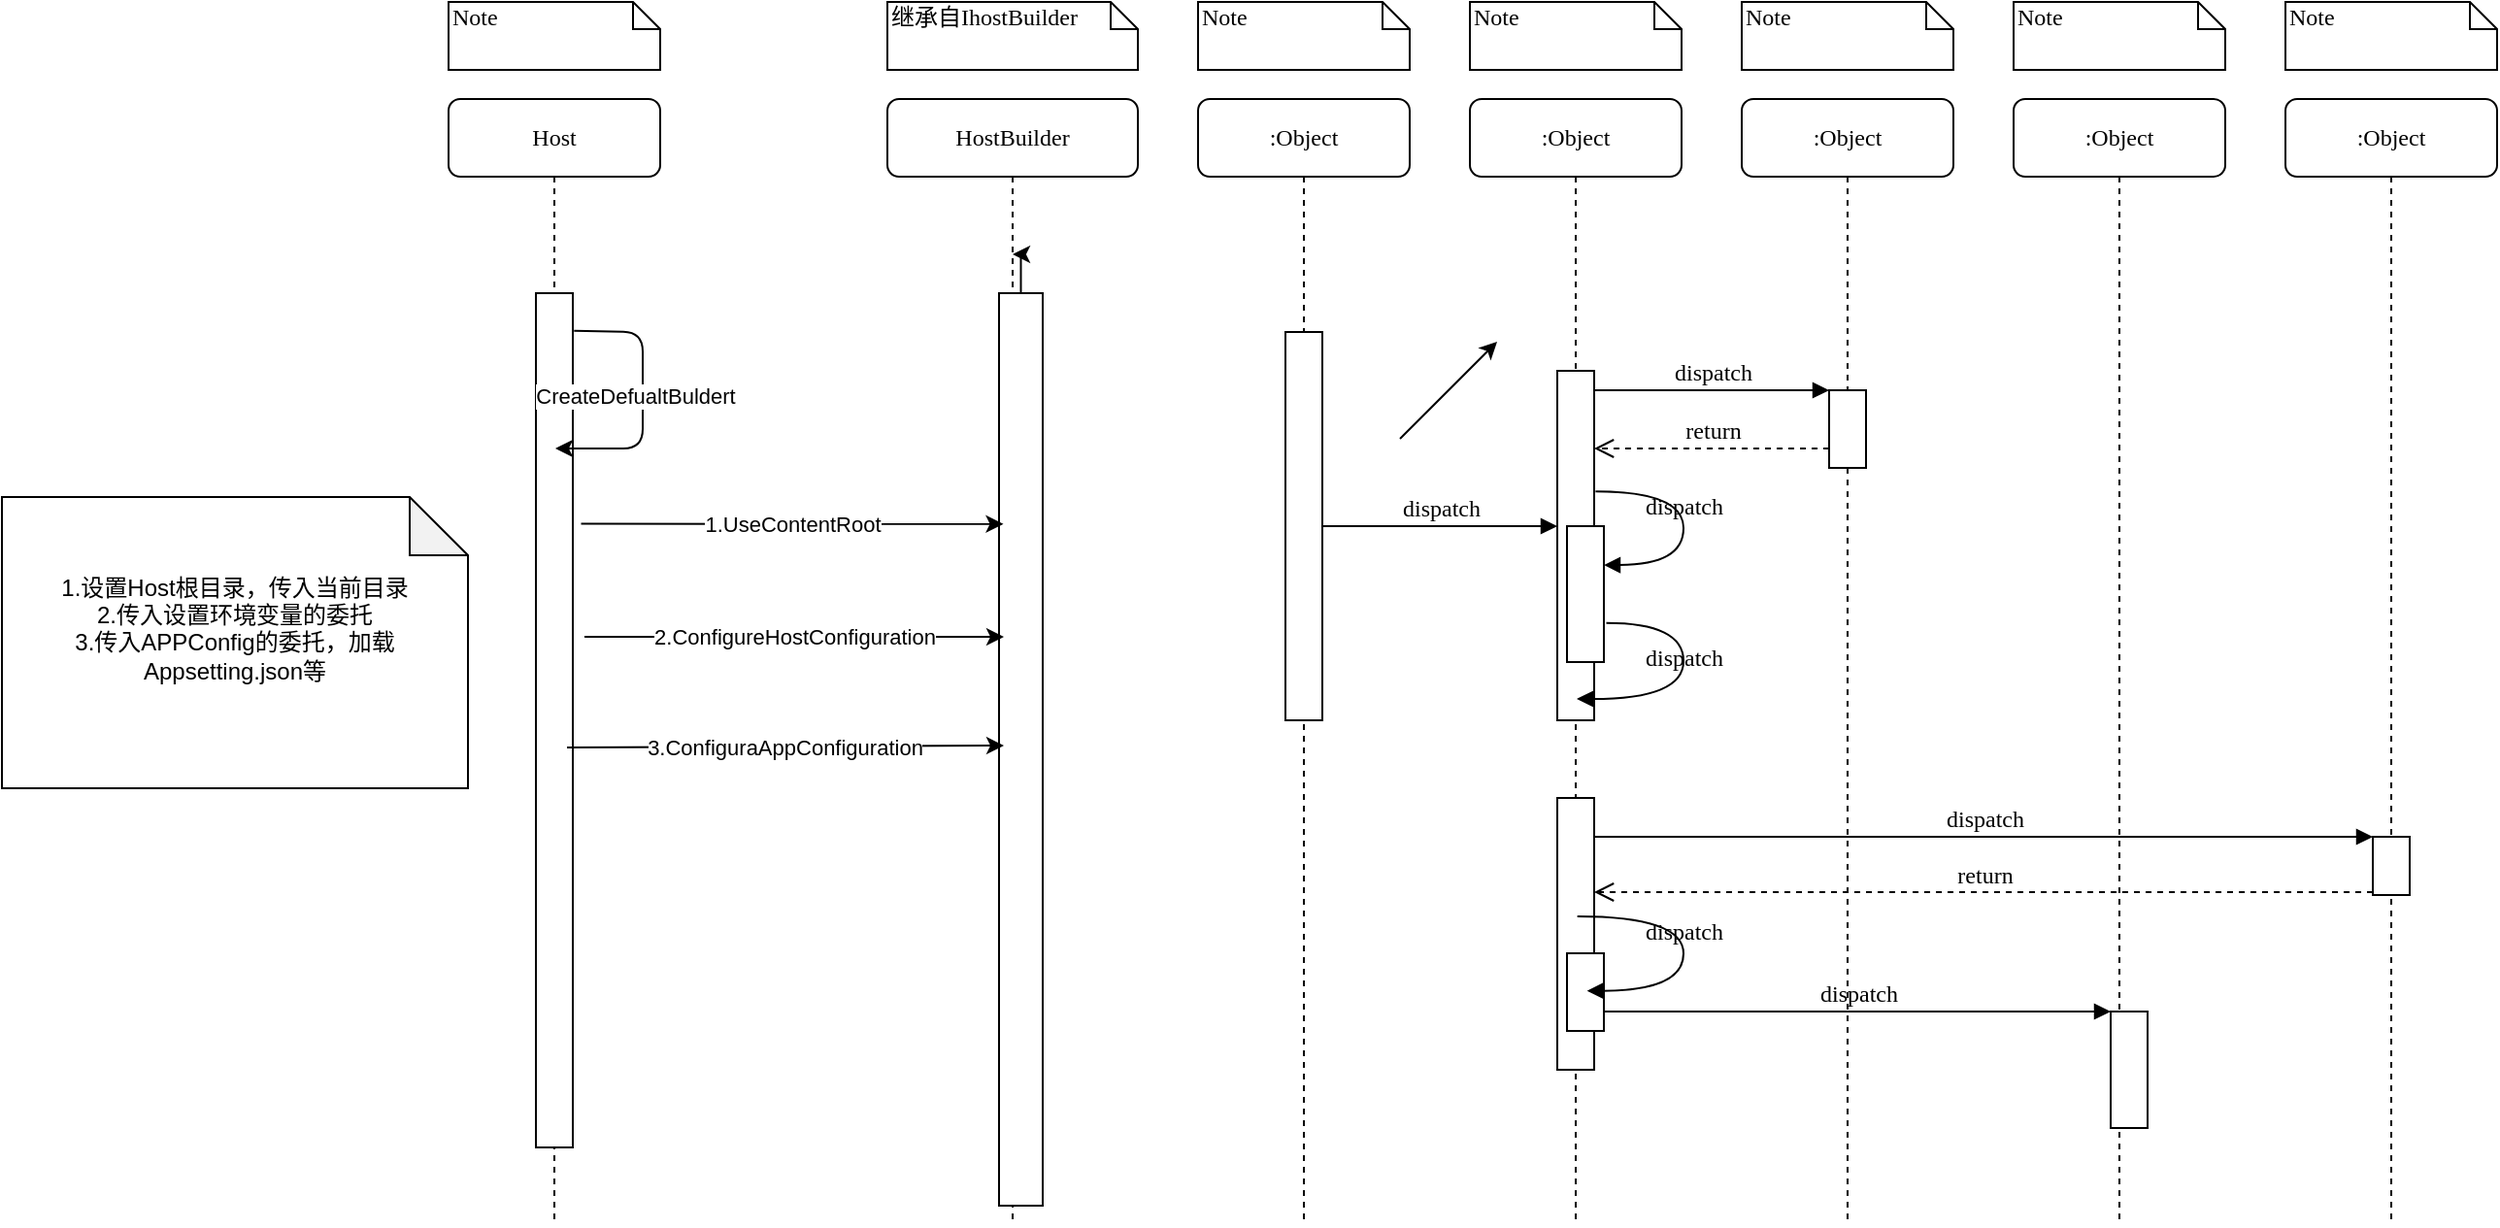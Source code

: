<mxfile>
    <diagram name="Startup" id="13e1069c-82ec-6db2-03f1-153e76fe0fe0">
        <mxGraphModel dx="1091" dy="627" grid="1" gridSize="10" guides="1" tooltips="1" connect="1" arrows="1" fold="1" page="1" pageScale="1" pageWidth="1700" pageHeight="1100" background="none" math="0" shadow="0">
            <root>
                <mxCell id="0"/>
                <mxCell id="1" parent="0"/>
                <mxCell id="7baba1c4bc27f4b0-2" value="HostBuilder" style="shape=umlLifeline;perimeter=lifelinePerimeter;whiteSpace=wrap;html=1;container=1;collapsible=0;recursiveResize=0;outlineConnect=0;rounded=1;shadow=0;comic=0;labelBackgroundColor=none;strokeWidth=1;fontFamily=Verdana;fontSize=12;align=center;" parent="1" vertex="1">
                    <mxGeometry x="506" y="285" width="129" height="580" as="geometry"/>
                </mxCell>
                <mxCell id="MPEFe_uTZeqOGg073v5h-3" style="edgeStyle=orthogonalEdgeStyle;rounded=0;orthogonalLoop=1;jettySize=auto;html=1;" edge="1" parent="7baba1c4bc27f4b0-2" source="7baba1c4bc27f4b0-10" target="7baba1c4bc27f4b0-2">
                    <mxGeometry relative="1" as="geometry"/>
                </mxCell>
                <mxCell id="7baba1c4bc27f4b0-10" value="" style="html=1;points=[];perimeter=orthogonalPerimeter;rounded=0;shadow=0;comic=0;labelBackgroundColor=none;strokeWidth=1;fontFamily=Verdana;fontSize=12;align=center;" parent="7baba1c4bc27f4b0-2" vertex="1">
                    <mxGeometry x="57.5" y="100" width="22.5" height="470" as="geometry"/>
                </mxCell>
                <mxCell id="7baba1c4bc27f4b0-3" value=":Object" style="shape=umlLifeline;perimeter=lifelinePerimeter;whiteSpace=wrap;html=1;container=1;collapsible=0;recursiveResize=0;outlineConnect=0;rounded=1;shadow=0;comic=0;labelBackgroundColor=none;strokeWidth=1;fontFamily=Verdana;fontSize=12;align=center;" parent="1" vertex="1">
                    <mxGeometry x="666" y="285" width="109" height="580" as="geometry"/>
                </mxCell>
                <mxCell id="7baba1c4bc27f4b0-13" value="" style="html=1;points=[];perimeter=orthogonalPerimeter;rounded=0;shadow=0;comic=0;labelBackgroundColor=none;strokeWidth=1;fontFamily=Verdana;fontSize=12;align=center;" parent="7baba1c4bc27f4b0-3" vertex="1">
                    <mxGeometry x="45" y="120" width="19" height="200" as="geometry"/>
                </mxCell>
                <mxCell id="7baba1c4bc27f4b0-4" value=":Object" style="shape=umlLifeline;perimeter=lifelinePerimeter;whiteSpace=wrap;html=1;container=1;collapsible=0;recursiveResize=0;outlineConnect=0;rounded=1;shadow=0;comic=0;labelBackgroundColor=none;strokeWidth=1;fontFamily=Verdana;fontSize=12;align=center;" parent="1" vertex="1">
                    <mxGeometry x="806" y="285" width="109" height="580" as="geometry"/>
                </mxCell>
                <mxCell id="7baba1c4bc27f4b0-5" value=":Object" style="shape=umlLifeline;perimeter=lifelinePerimeter;whiteSpace=wrap;html=1;container=1;collapsible=0;recursiveResize=0;outlineConnect=0;rounded=1;shadow=0;comic=0;labelBackgroundColor=none;strokeWidth=1;fontFamily=Verdana;fontSize=12;align=center;" parent="1" vertex="1">
                    <mxGeometry x="946" y="285" width="109" height="580" as="geometry"/>
                </mxCell>
                <mxCell id="7baba1c4bc27f4b0-6" value=":Object" style="shape=umlLifeline;perimeter=lifelinePerimeter;whiteSpace=wrap;html=1;container=1;collapsible=0;recursiveResize=0;outlineConnect=0;rounded=1;shadow=0;comic=0;labelBackgroundColor=none;strokeWidth=1;fontFamily=Verdana;fontSize=12;align=center;" parent="1" vertex="1">
                    <mxGeometry x="1086" y="285" width="109" height="580" as="geometry"/>
                </mxCell>
                <mxCell id="7baba1c4bc27f4b0-7" value=":Object" style="shape=umlLifeline;perimeter=lifelinePerimeter;whiteSpace=wrap;html=1;container=1;collapsible=0;recursiveResize=0;outlineConnect=0;rounded=1;shadow=0;comic=0;labelBackgroundColor=none;strokeWidth=1;fontFamily=Verdana;fontSize=12;align=center;" parent="1" vertex="1">
                    <mxGeometry x="1226" y="285" width="109" height="580" as="geometry"/>
                </mxCell>
                <mxCell id="7baba1c4bc27f4b0-8" value="Host" style="shape=umlLifeline;perimeter=lifelinePerimeter;whiteSpace=wrap;html=1;container=1;collapsible=0;recursiveResize=0;outlineConnect=0;rounded=1;shadow=0;comic=0;labelBackgroundColor=none;strokeWidth=1;fontFamily=Verdana;fontSize=12;align=center;" parent="1" vertex="1">
                    <mxGeometry x="280" y="285" width="109" height="580" as="geometry"/>
                </mxCell>
                <mxCell id="7baba1c4bc27f4b0-9" value="" style="html=1;points=[];perimeter=orthogonalPerimeter;rounded=0;shadow=0;comic=0;labelBackgroundColor=none;strokeWidth=1;fontFamily=Verdana;fontSize=12;align=center;" parent="7baba1c4bc27f4b0-8" vertex="1">
                    <mxGeometry x="45" y="100" width="19" height="440" as="geometry"/>
                </mxCell>
                <mxCell id="MnNSfUQ414ShP9ZRCBs5-2" value="" style="endArrow=classic;html=1;exitX=1.033;exitY=0.044;exitDx=0;exitDy=0;exitPerimeter=0;" parent="7baba1c4bc27f4b0-8" source="7baba1c4bc27f4b0-9" edge="1">
                    <mxGeometry width="50" height="50" relative="1" as="geometry">
                        <mxPoint x="60" y="120" as="sourcePoint"/>
                        <mxPoint x="55" y="180" as="targetPoint"/>
                        <Array as="points">
                            <mxPoint x="100" y="120"/>
                            <mxPoint x="100" y="180"/>
                        </Array>
                    </mxGeometry>
                </mxCell>
                <mxCell id="MnNSfUQ414ShP9ZRCBs5-3" value="CreateDefualtBuldert" style="edgeLabel;html=1;align=center;verticalAlign=middle;resizable=0;points=[];" parent="MnNSfUQ414ShP9ZRCBs5-2" vertex="1" connectable="0">
                    <mxGeometry x="-0.028" y="-4" relative="1" as="geometry">
                        <mxPoint as="offset"/>
                    </mxGeometry>
                </mxCell>
                <mxCell id="7baba1c4bc27f4b0-16" value="" style="html=1;points=[];perimeter=orthogonalPerimeter;rounded=0;shadow=0;comic=0;labelBackgroundColor=none;strokeWidth=1;fontFamily=Verdana;fontSize=12;align=center;" parent="1" vertex="1">
                    <mxGeometry x="851" y="425" width="19" height="180" as="geometry"/>
                </mxCell>
                <mxCell id="7baba1c4bc27f4b0-17" value="dispatch" style="html=1;verticalAlign=bottom;endArrow=block;labelBackgroundColor=none;fontFamily=Verdana;fontSize=12;edgeStyle=elbowEdgeStyle;elbow=vertical;" parent="1" source="7baba1c4bc27f4b0-13" target="7baba1c4bc27f4b0-16" edge="1">
                    <mxGeometry relative="1" as="geometry">
                        <mxPoint x="776" y="425" as="sourcePoint"/>
                        <Array as="points">
                            <mxPoint x="726" y="425"/>
                        </Array>
                    </mxGeometry>
                </mxCell>
                <mxCell id="7baba1c4bc27f4b0-19" value="" style="html=1;points=[];perimeter=orthogonalPerimeter;rounded=0;shadow=0;comic=0;labelBackgroundColor=none;strokeWidth=1;fontFamily=Verdana;fontSize=12;align=center;" parent="1" vertex="1">
                    <mxGeometry x="991" y="435" width="19" height="40" as="geometry"/>
                </mxCell>
                <mxCell id="7baba1c4bc27f4b0-20" value="dispatch" style="html=1;verticalAlign=bottom;endArrow=block;entryX=0;entryY=0;labelBackgroundColor=none;fontFamily=Verdana;fontSize=12;edgeStyle=elbowEdgeStyle;elbow=vertical;" parent="1" source="7baba1c4bc27f4b0-16" target="7baba1c4bc27f4b0-19" edge="1">
                    <mxGeometry relative="1" as="geometry">
                        <mxPoint x="916" y="435" as="sourcePoint"/>
                    </mxGeometry>
                </mxCell>
                <mxCell id="7baba1c4bc27f4b0-21" value="return" style="html=1;verticalAlign=bottom;endArrow=open;dashed=1;endSize=8;labelBackgroundColor=none;fontFamily=Verdana;fontSize=12;edgeStyle=elbowEdgeStyle;elbow=vertical;" parent="1" source="7baba1c4bc27f4b0-19" target="7baba1c4bc27f4b0-16" edge="1">
                    <mxGeometry relative="1" as="geometry">
                        <mxPoint x="916" y="511" as="targetPoint"/>
                        <Array as="points">
                            <mxPoint x="936" y="465"/>
                            <mxPoint x="966" y="465"/>
                        </Array>
                    </mxGeometry>
                </mxCell>
                <mxCell id="7baba1c4bc27f4b0-22" value="" style="html=1;points=[];perimeter=orthogonalPerimeter;rounded=0;shadow=0;comic=0;labelBackgroundColor=none;strokeWidth=1;fontFamily=Verdana;fontSize=12;align=center;" parent="1" vertex="1">
                    <mxGeometry x="851" y="645" width="19" height="140" as="geometry"/>
                </mxCell>
                <mxCell id="7baba1c4bc27f4b0-25" value="" style="html=1;points=[];perimeter=orthogonalPerimeter;rounded=0;shadow=0;comic=0;labelBackgroundColor=none;strokeColor=#000000;strokeWidth=1;fillColor=#FFFFFF;fontFamily=Verdana;fontSize=12;fontColor=#000000;align=center;" parent="1" vertex="1">
                    <mxGeometry x="1271" y="665" width="19" height="30" as="geometry"/>
                </mxCell>
                <mxCell id="7baba1c4bc27f4b0-26" value="dispatch" style="html=1;verticalAlign=bottom;endArrow=block;entryX=0;entryY=0;labelBackgroundColor=none;fontFamily=Verdana;fontSize=12;" parent="1" source="7baba1c4bc27f4b0-22" target="7baba1c4bc27f4b0-25" edge="1">
                    <mxGeometry relative="1" as="geometry">
                        <mxPoint x="1196" y="545" as="sourcePoint"/>
                    </mxGeometry>
                </mxCell>
                <mxCell id="7baba1c4bc27f4b0-27" value="return" style="html=1;verticalAlign=bottom;endArrow=open;dashed=1;endSize=8;exitX=0;exitY=0.95;labelBackgroundColor=none;fontFamily=Verdana;fontSize=12;" parent="1" source="7baba1c4bc27f4b0-25" target="7baba1c4bc27f4b0-22" edge="1">
                    <mxGeometry relative="1" as="geometry">
                        <mxPoint x="1196" y="621" as="targetPoint"/>
                    </mxGeometry>
                </mxCell>
                <mxCell id="7baba1c4bc27f4b0-28" value="" style="html=1;points=[];perimeter=orthogonalPerimeter;rounded=0;shadow=0;comic=0;labelBackgroundColor=none;strokeWidth=1;fontFamily=Verdana;fontSize=12;align=center;" parent="1" vertex="1">
                    <mxGeometry x="1136" y="755" width="19" height="60" as="geometry"/>
                </mxCell>
                <mxCell id="7baba1c4bc27f4b0-29" value="dispatch" style="html=1;verticalAlign=bottom;endArrow=block;entryX=0;entryY=0;labelBackgroundColor=none;fontFamily=Verdana;fontSize=12;edgeStyle=elbowEdgeStyle;elbow=vertical;" parent="1" source="7baba1c4bc27f4b0-37" target="7baba1c4bc27f4b0-28" edge="1">
                    <mxGeometry relative="1" as="geometry">
                        <mxPoint x="1066" y="755" as="sourcePoint"/>
                    </mxGeometry>
                </mxCell>
                <mxCell id="7baba1c4bc27f4b0-34" value="" style="html=1;points=[];perimeter=orthogonalPerimeter;rounded=0;shadow=0;comic=0;labelBackgroundColor=none;strokeWidth=1;fontFamily=Verdana;fontSize=12;align=center;" parent="1" vertex="1">
                    <mxGeometry x="856" y="505" width="19" height="70" as="geometry"/>
                </mxCell>
                <mxCell id="7baba1c4bc27f4b0-35" value="dispatch" style="html=1;verticalAlign=bottom;endArrow=block;labelBackgroundColor=none;fontFamily=Verdana;fontSize=12;elbow=vertical;edgeStyle=orthogonalEdgeStyle;curved=1;entryX=1;entryY=0.286;entryPerimeter=0;exitX=1.038;exitY=0.345;exitPerimeter=0;" parent="1" source="7baba1c4bc27f4b0-16" target="7baba1c4bc27f4b0-34" edge="1">
                    <mxGeometry relative="1" as="geometry">
                        <mxPoint x="731" y="435" as="sourcePoint"/>
                        <mxPoint x="861" y="435" as="targetPoint"/>
                        <Array as="points">
                            <mxPoint x="916" y="487"/>
                            <mxPoint x="916" y="525"/>
                        </Array>
                    </mxGeometry>
                </mxCell>
                <mxCell id="7baba1c4bc27f4b0-36" value="dispatch" style="html=1;verticalAlign=bottom;endArrow=block;labelBackgroundColor=none;fontFamily=Verdana;fontSize=12;elbow=vertical;edgeStyle=orthogonalEdgeStyle;curved=1;exitX=1.066;exitY=0.713;exitPerimeter=0;" parent="1" source="7baba1c4bc27f4b0-34" edge="1">
                    <mxGeometry relative="1" as="geometry">
                        <mxPoint x="876.333" y="555" as="sourcePoint"/>
                        <mxPoint x="861" y="594" as="targetPoint"/>
                        <Array as="points">
                            <mxPoint x="916" y="555"/>
                            <mxPoint x="916" y="594"/>
                        </Array>
                    </mxGeometry>
                </mxCell>
                <mxCell id="7baba1c4bc27f4b0-37" value="" style="html=1;points=[];perimeter=orthogonalPerimeter;rounded=0;shadow=0;comic=0;labelBackgroundColor=none;strokeWidth=1;fontFamily=Verdana;fontSize=12;align=center;" parent="1" vertex="1">
                    <mxGeometry x="856" y="725" width="19" height="40" as="geometry"/>
                </mxCell>
                <mxCell id="7baba1c4bc27f4b0-39" value="dispatch" style="html=1;verticalAlign=bottom;endArrow=block;labelBackgroundColor=none;fontFamily=Verdana;fontSize=12;elbow=vertical;edgeStyle=orthogonalEdgeStyle;curved=1;entryX=1;entryY=0.286;entryPerimeter=0;exitX=1.038;exitY=0.345;exitPerimeter=0;" parent="1" edge="1">
                    <mxGeometry relative="1" as="geometry">
                        <mxPoint x="861.333" y="706" as="sourcePoint"/>
                        <mxPoint x="866.333" y="744.333" as="targetPoint"/>
                        <Array as="points">
                            <mxPoint x="916" y="706"/>
                            <mxPoint x="916" y="744"/>
                        </Array>
                    </mxGeometry>
                </mxCell>
                <mxCell id="7baba1c4bc27f4b0-40" value="Note" style="shape=note;whiteSpace=wrap;html=1;size=14;verticalAlign=top;align=left;spacingTop=-6;rounded=0;shadow=0;comic=0;labelBackgroundColor=none;strokeWidth=1;fontFamily=Verdana;fontSize=12" parent="1" vertex="1">
                    <mxGeometry x="280" y="235" width="109" height="35" as="geometry"/>
                </mxCell>
                <mxCell id="7baba1c4bc27f4b0-41" value="继承自IhostBuilder" style="shape=note;whiteSpace=wrap;html=1;size=14;verticalAlign=top;align=left;spacingTop=-6;rounded=0;shadow=0;comic=0;labelBackgroundColor=none;strokeWidth=1;fontFamily=Verdana;fontSize=12" parent="1" vertex="1">
                    <mxGeometry x="506" y="235" width="129" height="35" as="geometry"/>
                </mxCell>
                <mxCell id="7baba1c4bc27f4b0-42" value="Note" style="shape=note;whiteSpace=wrap;html=1;size=14;verticalAlign=top;align=left;spacingTop=-6;rounded=0;shadow=0;comic=0;labelBackgroundColor=none;strokeWidth=1;fontFamily=Verdana;fontSize=12" parent="1" vertex="1">
                    <mxGeometry x="666" y="235" width="109" height="35" as="geometry"/>
                </mxCell>
                <mxCell id="7baba1c4bc27f4b0-43" value="Note" style="shape=note;whiteSpace=wrap;html=1;size=14;verticalAlign=top;align=left;spacingTop=-6;rounded=0;shadow=0;comic=0;labelBackgroundColor=none;strokeWidth=1;fontFamily=Verdana;fontSize=12" parent="1" vertex="1">
                    <mxGeometry x="806" y="235" width="109" height="35" as="geometry"/>
                </mxCell>
                <mxCell id="7baba1c4bc27f4b0-44" value="Note" style="shape=note;whiteSpace=wrap;html=1;size=14;verticalAlign=top;align=left;spacingTop=-6;rounded=0;shadow=0;comic=0;labelBackgroundColor=none;strokeWidth=1;fontFamily=Verdana;fontSize=12" parent="1" vertex="1">
                    <mxGeometry x="946" y="235" width="109" height="35" as="geometry"/>
                </mxCell>
                <mxCell id="7baba1c4bc27f4b0-45" value="Note" style="shape=note;whiteSpace=wrap;html=1;size=14;verticalAlign=top;align=left;spacingTop=-6;rounded=0;shadow=0;comic=0;labelBackgroundColor=none;strokeWidth=1;fontFamily=Verdana;fontSize=12" parent="1" vertex="1">
                    <mxGeometry x="1086" y="235" width="109" height="35" as="geometry"/>
                </mxCell>
                <mxCell id="7baba1c4bc27f4b0-46" value="Note" style="shape=note;whiteSpace=wrap;html=1;size=14;verticalAlign=top;align=left;spacingTop=-6;rounded=0;shadow=0;comic=0;labelBackgroundColor=none;strokeWidth=1;fontFamily=Verdana;fontSize=12" parent="1" vertex="1">
                    <mxGeometry x="1226" y="235" width="109" height="35" as="geometry"/>
                </mxCell>
                <mxCell id="MnNSfUQ414ShP9ZRCBs5-4" value="1.UseContentRoot" style="endArrow=classic;html=1;entryX=0.1;entryY=0.253;entryDx=0;entryDy=0;entryPerimeter=0;exitX=1.224;exitY=0.27;exitDx=0;exitDy=0;exitPerimeter=0;" parent="1" source="7baba1c4bc27f4b0-9" target="7baba1c4bc27f4b0-10" edge="1">
                    <mxGeometry width="50" height="50" relative="1" as="geometry">
                        <mxPoint x="446" y="504" as="sourcePoint"/>
                        <mxPoint x="546" y="505" as="targetPoint"/>
                    </mxGeometry>
                </mxCell>
                <mxCell id="bibKRE1ysD3d2NbhgL7T-2" value="" style="endArrow=classic;html=1;" edge="1" parent="1">
                    <mxGeometry width="50" height="50" relative="1" as="geometry">
                        <mxPoint x="770" y="460" as="sourcePoint"/>
                        <mxPoint x="820" y="410" as="targetPoint"/>
                    </mxGeometry>
                </mxCell>
                <mxCell id="bibKRE1ysD3d2NbhgL7T-3" value="2.ConfigureHostConfiguration" style="endArrow=classic;html=1;" edge="1" parent="1">
                    <mxGeometry width="50" height="50" relative="1" as="geometry">
                        <mxPoint x="350" y="562" as="sourcePoint"/>
                        <mxPoint x="566" y="562" as="targetPoint"/>
                        <Array as="points">
                            <mxPoint x="376" y="562"/>
                        </Array>
                    </mxGeometry>
                </mxCell>
                <mxCell id="MPEFe_uTZeqOGg073v5h-1" value="1.设置Host根目录，传入当前目录&lt;br&gt;2.传入设置环境变量的委托&lt;br&gt;3.传入APPConfig的委托，加载Appsetting.json等&lt;br&gt;&lt;br&gt;" style="shape=note;whiteSpace=wrap;html=1;backgroundOutline=1;darkOpacity=0.05;" vertex="1" parent="1">
                    <mxGeometry x="50" y="490" width="240" height="150" as="geometry"/>
                </mxCell>
                <mxCell id="MPEFe_uTZeqOGg073v5h-8" value="3.ConfiguraAppConfiguration" style="endArrow=classic;html=1;" edge="1" parent="1">
                    <mxGeometry width="50" height="50" relative="1" as="geometry">
                        <mxPoint x="341" y="619" as="sourcePoint"/>
                        <mxPoint x="566" y="618" as="targetPoint"/>
                        <Array as="points"/>
                    </mxGeometry>
                </mxCell>
            </root>
        </mxGraphModel>
    </diagram>
    <diagram id="d13sjzcqSseF79SnrB35" name="Object Detial">
        <mxGraphModel dx="851" dy="627" grid="1" gridSize="10" guides="1" tooltips="1" connect="1" arrows="1" fold="1" page="1" pageScale="1" pageWidth="850" pageHeight="1100" math="0" shadow="0">
            <root>
                <mxCell id="dRoVq6c62TVg4EpigQG--0"/>
                <mxCell id="dRoVq6c62TVg4EpigQG--1" parent="dRoVq6c62TVg4EpigQG--0"/>
                <mxCell id="Cnn0s7zWrqzzRxcEfqoJ-0" value="HostBuilder" style="swimlane;fontStyle=1;align=center;verticalAlign=top;childLayout=stackLayout;horizontal=1;startSize=26;horizontalStack=0;resizeParent=1;resizeParentMax=0;resizeLast=0;collapsible=1;marginBottom=0;" vertex="1" parent="dRoVq6c62TVg4EpigQG--1">
                    <mxGeometry x="440" y="230" width="170" height="248" as="geometry">
                        <mxRectangle x="440" y="230" width="100" height="26" as="alternateBounds"/>
                    </mxGeometry>
                </mxCell>
                <mxCell id="Cnn0s7zWrqzzRxcEfqoJ-1" value="_configureHostConfigActions&#10;" style="text;strokeColor=none;fillColor=none;align=left;verticalAlign=top;spacingLeft=4;spacingRight=4;overflow=hidden;rotatable=0;points=[[0,0.5],[1,0.5]];portConstraint=eastwest;" vertex="1" parent="Cnn0s7zWrqzzRxcEfqoJ-0">
                    <mxGeometry y="26" width="170" height="26" as="geometry"/>
                </mxCell>
                <mxCell id="Cnn0s7zWrqzzRxcEfqoJ-2" value="_configureHostConfigActions&#10;" style="text;strokeColor=none;fillColor=none;align=left;verticalAlign=top;spacingLeft=4;spacingRight=4;overflow=hidden;rotatable=0;points=[[0,0.5],[1,0.5]];portConstraint=eastwest;" vertex="1" parent="Cnn0s7zWrqzzRxcEfqoJ-0">
                    <mxGeometry y="52" width="170" height="26" as="geometry"/>
                </mxCell>
                <mxCell id="Cnn0s7zWrqzzRxcEfqoJ-3" value="_configureHostConfigActions&#10;" style="text;strokeColor=none;fillColor=none;align=left;verticalAlign=top;spacingLeft=4;spacingRight=4;overflow=hidden;rotatable=0;points=[[0,0.5],[1,0.5]];portConstraint=eastwest;" vertex="1" parent="Cnn0s7zWrqzzRxcEfqoJ-0">
                    <mxGeometry y="78" width="170" height="26" as="geometry"/>
                </mxCell>
                <mxCell id="Cnn0s7zWrqzzRxcEfqoJ-4" value="" style="line;strokeWidth=1;fillColor=none;align=left;verticalAlign=middle;spacingTop=-1;spacingLeft=3;spacingRight=3;rotatable=0;labelPosition=right;points=[];portConstraint=eastwest;" vertex="1" parent="Cnn0s7zWrqzzRxcEfqoJ-0">
                    <mxGeometry y="104" width="170" height="118" as="geometry"/>
                </mxCell>
                <mxCell id="Cnn0s7zWrqzzRxcEfqoJ-5" value="+ method(type): type" style="text;strokeColor=none;fillColor=none;align=left;verticalAlign=top;spacingLeft=4;spacingRight=4;overflow=hidden;rotatable=0;points=[[0,0.5],[1,0.5]];portConstraint=eastwest;" vertex="1" parent="Cnn0s7zWrqzzRxcEfqoJ-0">
                    <mxGeometry y="222" width="170" height="26" as="geometry"/>
                </mxCell>
            </root>
        </mxGraphModel>
    </diagram>
    <diagram id="dvFR-IXPVPMEsfaxDDXE" name="Page-3">
        <mxGraphModel dx="1091" dy="627" grid="1" gridSize="10" guides="1" tooltips="1" connect="1" arrows="1" fold="1" page="1" pageScale="1" pageWidth="1700" pageHeight="1100" math="0" shadow="0">
            <root>
                <mxCell id="E6MLeG3IkNXyXPQ9OuzZ-0"/>
                <mxCell id="E6MLeG3IkNXyXPQ9OuzZ-1" parent="E6MLeG3IkNXyXPQ9OuzZ-0"/>
                <mxCell id="E6MLeG3IkNXyXPQ9OuzZ-2" value="1、Call Host.CreateDefaultBuilder&lt;br&gt;2、" style="whiteSpace=wrap;html=1;aspect=fixed;" vertex="1" parent="E6MLeG3IkNXyXPQ9OuzZ-1">
                    <mxGeometry x="210" y="190" width="250" height="250" as="geometry"/>
                </mxCell>
            </root>
        </mxGraphModel>
    </diagram>
</mxfile>